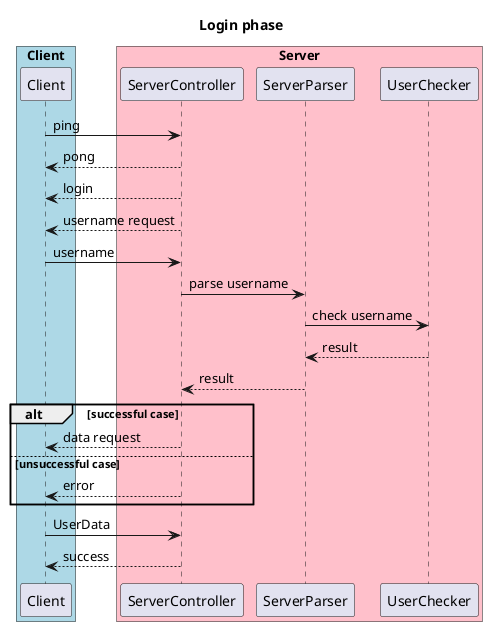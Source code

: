 @startuml
title "Login phase"

box "Client" #LightBlue
participant Client
end box

box "Server" #Pink
participant ServerController
participant ServerParser
participant UserChecker
end box

'Client-Server connections
Client->ServerController: ping
Client<--ServerController: pong

Client<--ServerController: login
Client<--ServerController: username request
Client->ServerController: username
ServerController->ServerParser: parse username

'Server-UserChecker connections
ServerParser->UserChecker: check username
UserChecker-->ServerParser: result
ServerParser-->ServerController: result
'alt cases
alt successful case
Client<--ServerController: data request
else unsuccessful case
Client<--ServerController: error
end

Client->ServerController: UserData
Client<--ServerController: success
@enduml